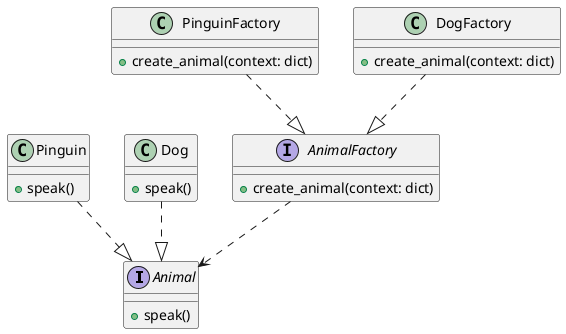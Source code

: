 @startuml
interface Animal{
    + speak()
}

class Pinguin{
    + speak()
}
class Dog{
    + speak()
}

Pinguin ..|> Animal
Dog ..|> Animal

interface AnimalFactory{
    + create_animal(context: dict)
}

class PinguinFactory{
    + create_animal(context: dict)
}
class DogFactory{
    + create_animal(context: dict)
}

PinguinFactory ..|> AnimalFactory
DogFactory ..|> AnimalFactory

AnimalFactory ..> Animal

@enduml